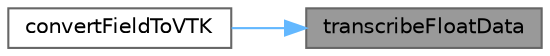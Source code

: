digraph "transcribeFloatData"
{
 // LATEX_PDF_SIZE
  bgcolor="transparent";
  edge [fontname=Helvetica,fontsize=10,labelfontname=Helvetica,labelfontsize=10];
  node [fontname=Helvetica,fontsize=10,shape=box,height=0.2,width=0.4];
  rankdir="RL";
  Node1 [id="Node000001",label="transcribeFloatData",height=0.2,width=0.4,color="gray40", fillcolor="grey60", style="filled", fontcolor="black",tooltip=" "];
  Node1 -> Node2 [id="edge1_Node000001_Node000002",dir="back",color="steelblue1",style="solid",tooltip=" "];
  Node2 [id="Node000002",label="convertFieldToVTK",height=0.2,width=0.4,color="grey40", fillcolor="white", style="filled",URL="$namespaceFoam_1_1vtk_1_1Tools.html#a8567773a5d15f3f4bee46ca7dba627a3",tooltip=" "];
}
